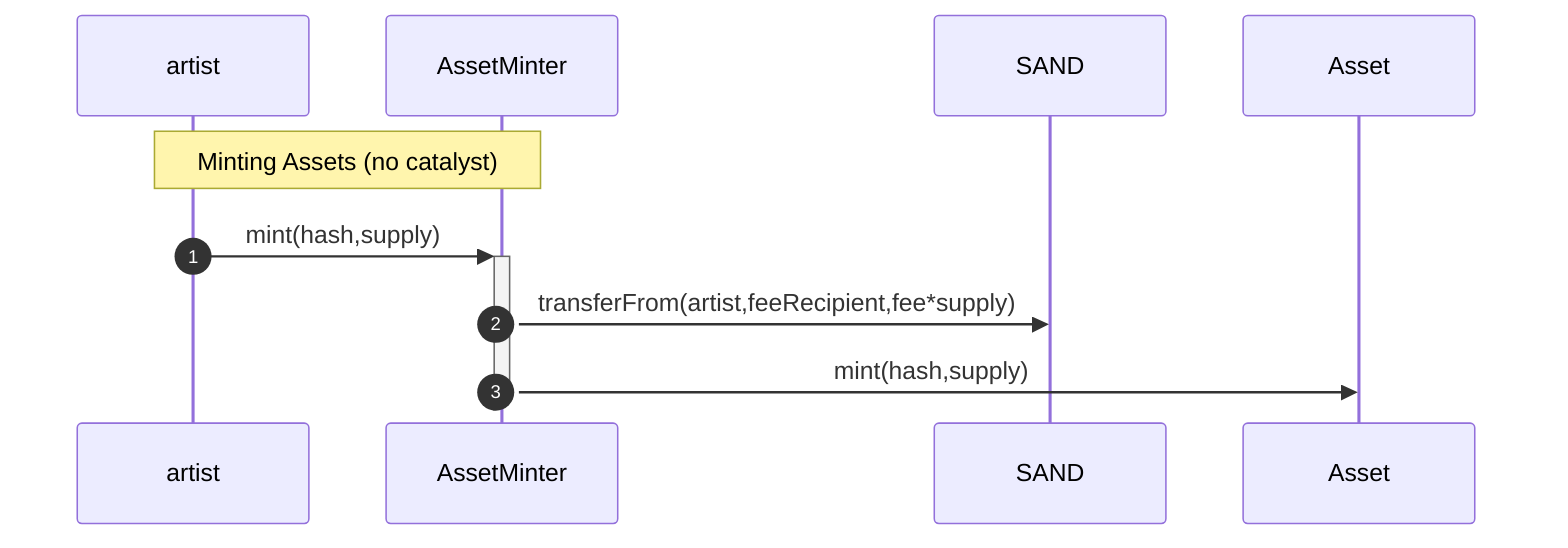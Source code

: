 sequenceDiagram
autonumber
    Note over artist, AssetMinter: Minting Assets (no catalyst)

    artist->>+AssetMinter:mint(hash,supply)
    AssetMinter->>SAND:transferFrom(artist,feeRecipient,fee*supply)
    AssetMinter->>-Asset:mint(hash,supply)